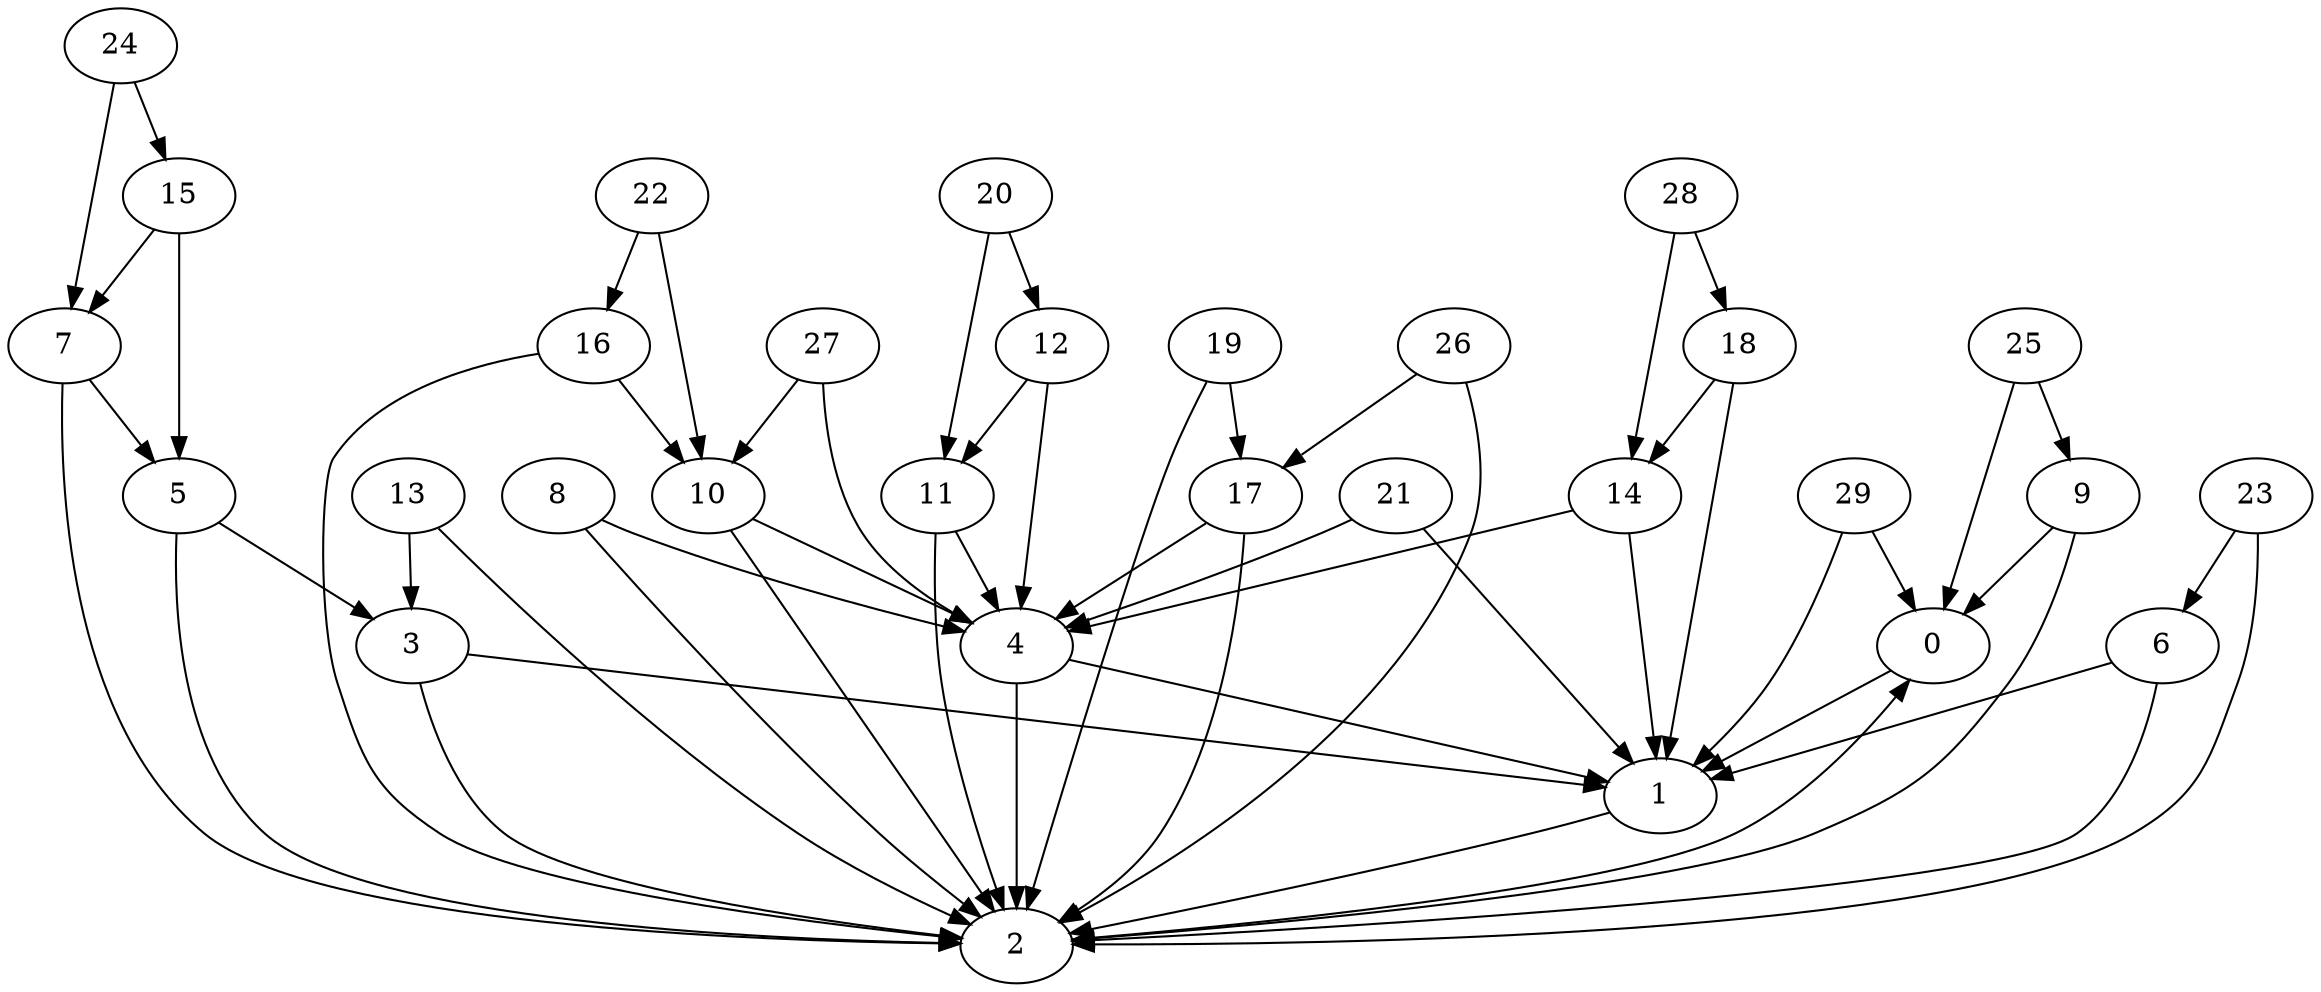 digraph {
	0 [label=0]
	1 [label=1]
	2 [label=2]
	3 [label=3]
	4 [label=4]
	5 [label=5]
	6 [label=6]
	7 [label=7]
	8 [label=8]
	9 [label=9]
	10 [label=10]
	11 [label=11]
	12 [label=12]
	13 [label=13]
	14 [label=14]
	15 [label=15]
	16 [label=16]
	17 [label=17]
	18 [label=18]
	19 [label=19]
	20 [label=20]
	21 [label=21]
	22 [label=22]
	23 [label=23]
	24 [label=24]
	25 [label=25]
	26 [label=26]
	27 [label=27]
	28 [label=28]
	29 [label=29]
	0 -> 1
	1 -> 2
	2 -> 0
	3 -> 1
	3 -> 2
	4 -> 1
	4 -> 2
	5 -> 3
	5 -> 2
	6 -> 1
	6 -> 2
	7 -> 5
	7 -> 2
	8 -> 4
	8 -> 2
	9 -> 2
	9 -> 0
	10 -> 4
	10 -> 2
	11 -> 4
	11 -> 2
	12 -> 11
	12 -> 4
	13 -> 3
	13 -> 2
	14 -> 4
	14 -> 1
	15 -> 7
	15 -> 5
	16 -> 10
	16 -> 2
	17 -> 4
	17 -> 2
	18 -> 14
	18 -> 1
	19 -> 17
	19 -> 2
	20 -> 12
	20 -> 11
	21 -> 4
	21 -> 1
	22 -> 16
	22 -> 10
	23 -> 6
	23 -> 2
	24 -> 15
	24 -> 7
	25 -> 9
	25 -> 0
	26 -> 17
	26 -> 2
	27 -> 10
	27 -> 4
	28 -> 18
	28 -> 14
	29 -> 0
	29 -> 1
}
